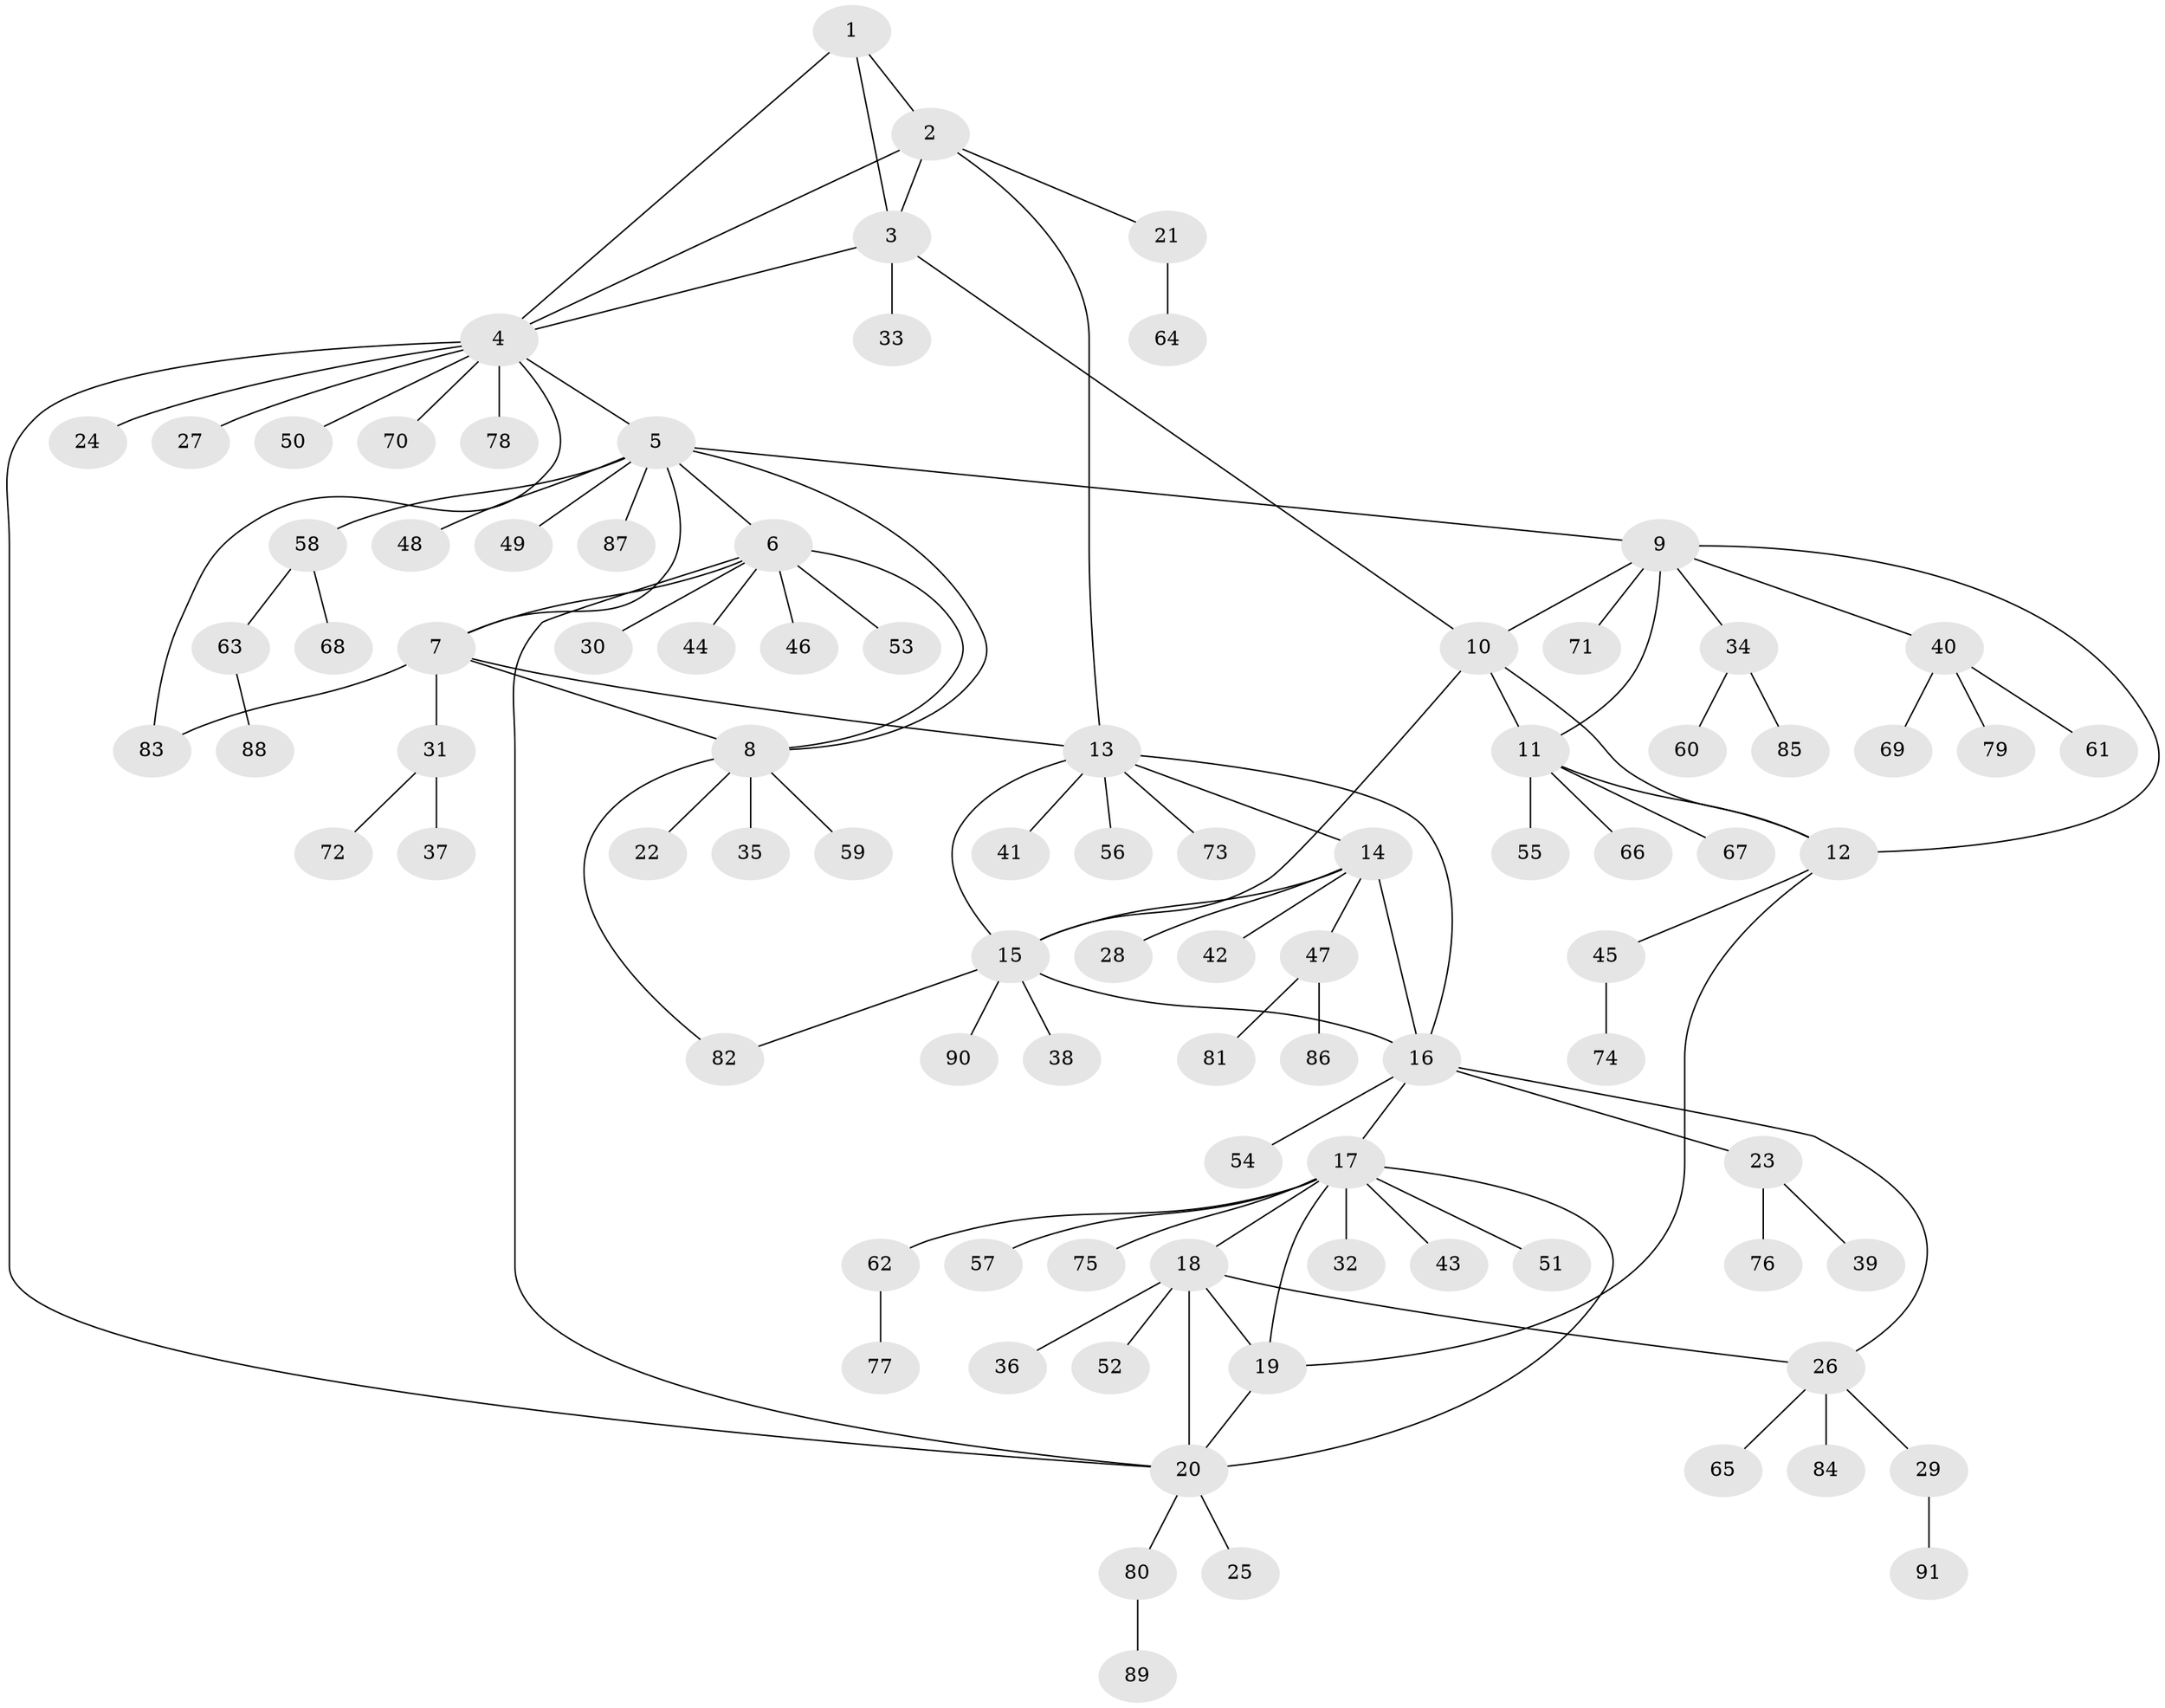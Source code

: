// Generated by graph-tools (version 1.1) at 2025/37/03/09/25 02:37:33]
// undirected, 91 vertices, 114 edges
graph export_dot {
graph [start="1"]
  node [color=gray90,style=filled];
  1;
  2;
  3;
  4;
  5;
  6;
  7;
  8;
  9;
  10;
  11;
  12;
  13;
  14;
  15;
  16;
  17;
  18;
  19;
  20;
  21;
  22;
  23;
  24;
  25;
  26;
  27;
  28;
  29;
  30;
  31;
  32;
  33;
  34;
  35;
  36;
  37;
  38;
  39;
  40;
  41;
  42;
  43;
  44;
  45;
  46;
  47;
  48;
  49;
  50;
  51;
  52;
  53;
  54;
  55;
  56;
  57;
  58;
  59;
  60;
  61;
  62;
  63;
  64;
  65;
  66;
  67;
  68;
  69;
  70;
  71;
  72;
  73;
  74;
  75;
  76;
  77;
  78;
  79;
  80;
  81;
  82;
  83;
  84;
  85;
  86;
  87;
  88;
  89;
  90;
  91;
  1 -- 2;
  1 -- 3;
  1 -- 4;
  2 -- 3;
  2 -- 4;
  2 -- 13;
  2 -- 21;
  3 -- 4;
  3 -- 10;
  3 -- 33;
  4 -- 5;
  4 -- 20;
  4 -- 24;
  4 -- 27;
  4 -- 50;
  4 -- 70;
  4 -- 78;
  4 -- 83;
  5 -- 6;
  5 -- 7;
  5 -- 8;
  5 -- 9;
  5 -- 48;
  5 -- 49;
  5 -- 58;
  5 -- 87;
  6 -- 7;
  6 -- 8;
  6 -- 20;
  6 -- 30;
  6 -- 44;
  6 -- 46;
  6 -- 53;
  7 -- 8;
  7 -- 13;
  7 -- 31;
  7 -- 83;
  8 -- 22;
  8 -- 35;
  8 -- 59;
  8 -- 82;
  9 -- 10;
  9 -- 11;
  9 -- 12;
  9 -- 34;
  9 -- 40;
  9 -- 71;
  10 -- 11;
  10 -- 12;
  10 -- 15;
  11 -- 12;
  11 -- 55;
  11 -- 66;
  11 -- 67;
  12 -- 19;
  12 -- 45;
  13 -- 14;
  13 -- 15;
  13 -- 16;
  13 -- 41;
  13 -- 56;
  13 -- 73;
  14 -- 15;
  14 -- 16;
  14 -- 28;
  14 -- 42;
  14 -- 47;
  15 -- 16;
  15 -- 38;
  15 -- 82;
  15 -- 90;
  16 -- 17;
  16 -- 23;
  16 -- 26;
  16 -- 54;
  17 -- 18;
  17 -- 19;
  17 -- 20;
  17 -- 32;
  17 -- 43;
  17 -- 51;
  17 -- 57;
  17 -- 62;
  17 -- 75;
  18 -- 19;
  18 -- 20;
  18 -- 26;
  18 -- 36;
  18 -- 52;
  19 -- 20;
  20 -- 25;
  20 -- 80;
  21 -- 64;
  23 -- 39;
  23 -- 76;
  26 -- 29;
  26 -- 65;
  26 -- 84;
  29 -- 91;
  31 -- 37;
  31 -- 72;
  34 -- 60;
  34 -- 85;
  40 -- 61;
  40 -- 69;
  40 -- 79;
  45 -- 74;
  47 -- 81;
  47 -- 86;
  58 -- 63;
  58 -- 68;
  62 -- 77;
  63 -- 88;
  80 -- 89;
}
